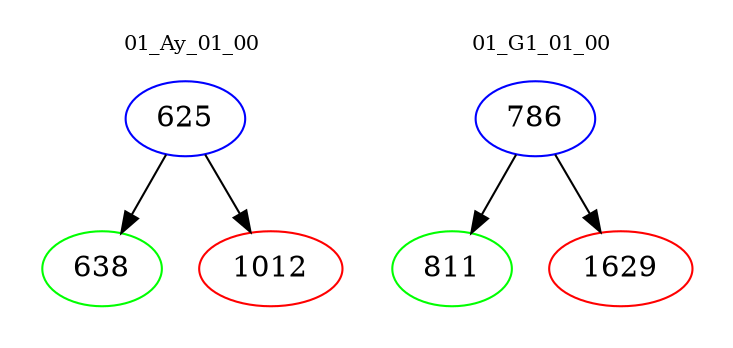 digraph{
subgraph cluster_0 {
color = white
label = "01_Ay_01_00";
fontsize=10;
T0_625 [label="625", color="blue"]
T0_625 -> T0_638 [color="black"]
T0_638 [label="638", color="green"]
T0_625 -> T0_1012 [color="black"]
T0_1012 [label="1012", color="red"]
}
subgraph cluster_1 {
color = white
label = "01_G1_01_00";
fontsize=10;
T1_786 [label="786", color="blue"]
T1_786 -> T1_811 [color="black"]
T1_811 [label="811", color="green"]
T1_786 -> T1_1629 [color="black"]
T1_1629 [label="1629", color="red"]
}
}
